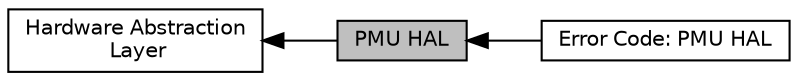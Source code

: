 digraph "PMU HAL"
{
  edge [fontname="Helvetica",fontsize="10",labelfontname="Helvetica",labelfontsize="10"];
  node [fontname="Helvetica",fontsize="10",shape=record];
  rankdir=LR;
  Node2 [label="Error Code: PMU HAL",height=0.2,width=0.4,color="black", fillcolor="white", style="filled",URL="$d3/d3d/group__grp_err___hal_p_m_u.html",tooltip="Error codes for PMU HAL. "];
  Node0 [label="PMU HAL",height=0.2,width=0.4,color="black", fillcolor="grey75", style="filled", fontcolor="black"];
  Node1 [label="Hardware Abstraction\l Layer",height=0.2,width=0.4,color="black", fillcolor="white", style="filled",URL="$d6/d66/group__grp__hal.html"];
  Node1->Node0 [shape=plaintext, dir="back", style="solid"];
  Node0->Node2 [shape=plaintext, dir="back", style="solid"];
}
